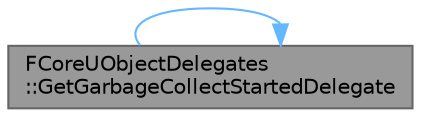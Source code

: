 digraph "FCoreUObjectDelegates::GetGarbageCollectStartedDelegate"
{
 // INTERACTIVE_SVG=YES
 // LATEX_PDF_SIZE
  bgcolor="transparent";
  edge [fontname=Helvetica,fontsize=10,labelfontname=Helvetica,labelfontsize=10];
  node [fontname=Helvetica,fontsize=10,shape=box,height=0.2,width=0.4];
  rankdir="LR";
  Node1 [id="Node000001",label="FCoreUObjectDelegates\l::GetGarbageCollectStartedDelegate",height=0.2,width=0.4,color="gray40", fillcolor="grey60", style="filled", fontcolor="black",tooltip="Called at the very beginning of garbage collection, once the GC lock is held."];
  Node1 -> Node1 [id="edge1_Node000001_Node000001",color="steelblue1",style="solid",tooltip=" "];
}
